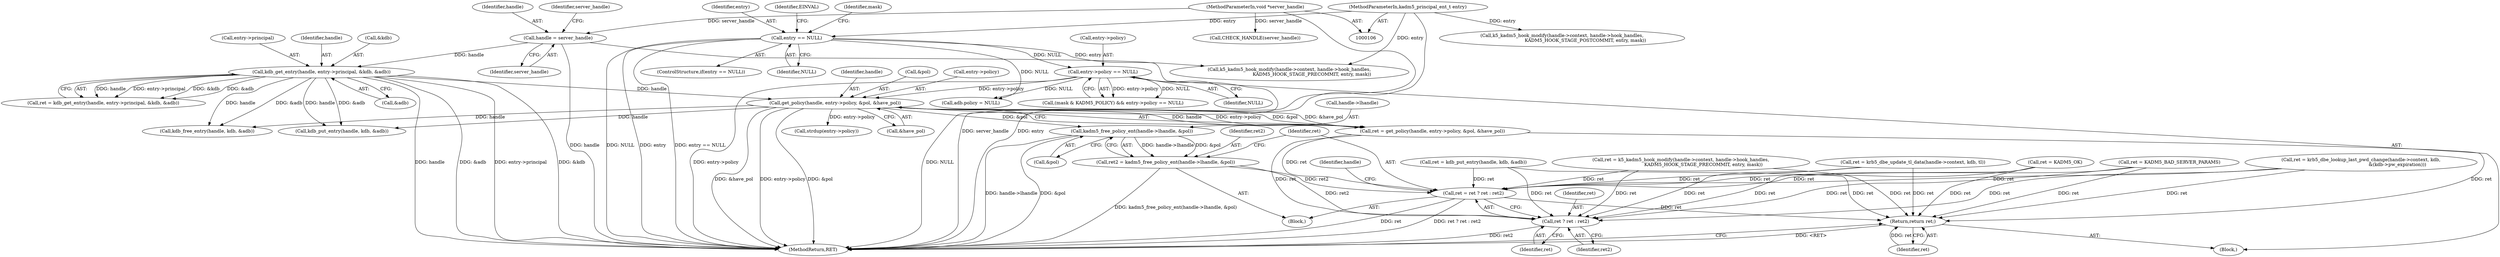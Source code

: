 digraph "0_krb5_b863de7fbf080b15e347a736fdda0a82d42f4f6b_0@API" {
"1000536" [label="(Call,kadm5_free_policy_ent(handle->lhandle, &pol))"];
"1000252" [label="(Call,get_policy(handle, entry->policy, &pol, &have_pol))"];
"1000232" [label="(Call,kdb_get_entry(handle, entry->principal, &kdb, &adb))"];
"1000123" [label="(Call,handle = server_handle)"];
"1000107" [label="(MethodParameterIn,void *server_handle)"];
"1000187" [label="(Call,entry->policy == NULL)"];
"1000133" [label="(Call,entry == NULL)"];
"1000108" [label="(MethodParameterIn,kadm5_principal_ent_t entry)"];
"1000534" [label="(Call,ret2 = kadm5_free_policy_ent(handle->lhandle, &pol))"];
"1000542" [label="(Call,ret = ret ? ret : ret2)"];
"1000553" [label="(Return,return ret;)"];
"1000544" [label="(Call,ret ? ret : ret2)"];
"1000125" [label="(Identifier,server_handle)"];
"1000546" [label="(Identifier,ret)"];
"1000257" [label="(Call,&pol)"];
"1000555" [label="(MethodReturn,RET)"];
"1000239" [label="(Call,&adb)"];
"1000191" [label="(Identifier,NULL)"];
"1000535" [label="(Identifier,ret2)"];
"1000554" [label="(Identifier,ret)"];
"1000183" [label="(Call,(mask & KADM5_POLICY) && entry->policy == NULL)"];
"1000254" [label="(Call,entry->policy)"];
"1000253" [label="(Identifier,handle)"];
"1000537" [label="(Call,handle->lhandle)"];
"1000234" [label="(Call,entry->principal)"];
"1000137" [label="(Identifier,EINVAL)"];
"1000141" [label="(Identifier,mask)"];
"1000517" [label="(Call,k5_kadm5_hook_modify(handle->context, handle->hook_handles,\n                                KADM5_HOOK_STAGE_POSTCOMMIT, entry, mask))"];
"1000533" [label="(Block,)"];
"1000534" [label="(Call,ret2 = kadm5_free_policy_ent(handle->lhandle, &pol))"];
"1000336" [label="(Call,adb.policy = NULL)"];
"1000123" [label="(Call,handle = server_handle)"];
"1000490" [label="(Call,ret = k5_kadm5_hook_modify(handle->context, handle->hook_handles,\n                               KADM5_HOOK_STAGE_PRECOMMIT, entry, mask))"];
"1000127" [label="(Identifier,server_handle)"];
"1000553" [label="(Return,return ret;)"];
"1000293" [label="(Call,ret = krb5_dbe_lookup_last_pwd_change(handle->context, kdb,\n                                                  &(kdb->pw_expiration)))"];
"1000250" [label="(Call,ret = get_policy(handle, entry->policy, &pol, &have_pol))"];
"1000549" [label="(Identifier,handle)"];
"1000505" [label="(Call,ret = kdb_put_entry(handle, kdb, &adb))"];
"1000536" [label="(Call,kadm5_free_policy_ent(handle->lhandle, &pol))"];
"1000547" [label="(Identifier,ret2)"];
"1000540" [label="(Call,&pol)"];
"1000544" [label="(Call,ret ? ret : ret2)"];
"1000281" [label="(Call,strdup(entry->policy))"];
"1000507" [label="(Call,kdb_put_entry(handle, kdb, &adb))"];
"1000188" [label="(Call,entry->policy)"];
"1000110" [label="(Block,)"];
"1000187" [label="(Call,entry->policy == NULL)"];
"1000126" [label="(Call,CHECK_HANDLE(server_handle))"];
"1000124" [label="(Identifier,handle)"];
"1000259" [label="(Call,&have_pol)"];
"1000548" [label="(Call,kdb_free_entry(handle, kdb, &adb))"];
"1000252" [label="(Call,get_policy(handle, entry->policy, &pol, &have_pol))"];
"1000452" [label="(Call,ret = krb5_dbe_update_tl_data(handle->context, kdb, tl))"];
"1000545" [label="(Identifier,ret)"];
"1000108" [label="(MethodParameterIn,kadm5_principal_ent_t entry)"];
"1000527" [label="(Call,ret = KADM5_OK)"];
"1000233" [label="(Identifier,handle)"];
"1000237" [label="(Call,&kdb)"];
"1000134" [label="(Identifier,entry)"];
"1000132" [label="(ControlStructure,if(entry == NULL))"];
"1000476" [label="(Call,ret = KADM5_BAD_SERVER_PARAMS)"];
"1000542" [label="(Call,ret = ret ? ret : ret2)"];
"1000133" [label="(Call,entry == NULL)"];
"1000230" [label="(Call,ret = kdb_get_entry(handle, entry->principal, &kdb, &adb))"];
"1000543" [label="(Identifier,ret)"];
"1000492" [label="(Call,k5_kadm5_hook_modify(handle->context, handle->hook_handles,\n                               KADM5_HOOK_STAGE_PRECOMMIT, entry, mask))"];
"1000107" [label="(MethodParameterIn,void *server_handle)"];
"1000135" [label="(Identifier,NULL)"];
"1000232" [label="(Call,kdb_get_entry(handle, entry->principal, &kdb, &adb))"];
"1000536" -> "1000534"  [label="AST: "];
"1000536" -> "1000540"  [label="CFG: "];
"1000537" -> "1000536"  [label="AST: "];
"1000540" -> "1000536"  [label="AST: "];
"1000534" -> "1000536"  [label="CFG: "];
"1000536" -> "1000555"  [label="DDG: &pol"];
"1000536" -> "1000555"  [label="DDG: handle->lhandle"];
"1000536" -> "1000534"  [label="DDG: handle->lhandle"];
"1000536" -> "1000534"  [label="DDG: &pol"];
"1000252" -> "1000536"  [label="DDG: &pol"];
"1000252" -> "1000250"  [label="AST: "];
"1000252" -> "1000259"  [label="CFG: "];
"1000253" -> "1000252"  [label="AST: "];
"1000254" -> "1000252"  [label="AST: "];
"1000257" -> "1000252"  [label="AST: "];
"1000259" -> "1000252"  [label="AST: "];
"1000250" -> "1000252"  [label="CFG: "];
"1000252" -> "1000555"  [label="DDG: &have_pol"];
"1000252" -> "1000555"  [label="DDG: entry->policy"];
"1000252" -> "1000555"  [label="DDG: &pol"];
"1000252" -> "1000250"  [label="DDG: handle"];
"1000252" -> "1000250"  [label="DDG: entry->policy"];
"1000252" -> "1000250"  [label="DDG: &pol"];
"1000252" -> "1000250"  [label="DDG: &have_pol"];
"1000232" -> "1000252"  [label="DDG: handle"];
"1000187" -> "1000252"  [label="DDG: entry->policy"];
"1000252" -> "1000281"  [label="DDG: entry->policy"];
"1000252" -> "1000507"  [label="DDG: handle"];
"1000252" -> "1000548"  [label="DDG: handle"];
"1000232" -> "1000230"  [label="AST: "];
"1000232" -> "1000239"  [label="CFG: "];
"1000233" -> "1000232"  [label="AST: "];
"1000234" -> "1000232"  [label="AST: "];
"1000237" -> "1000232"  [label="AST: "];
"1000239" -> "1000232"  [label="AST: "];
"1000230" -> "1000232"  [label="CFG: "];
"1000232" -> "1000555"  [label="DDG: &kdb"];
"1000232" -> "1000555"  [label="DDG: handle"];
"1000232" -> "1000555"  [label="DDG: &adb"];
"1000232" -> "1000555"  [label="DDG: entry->principal"];
"1000232" -> "1000230"  [label="DDG: handle"];
"1000232" -> "1000230"  [label="DDG: entry->principal"];
"1000232" -> "1000230"  [label="DDG: &kdb"];
"1000232" -> "1000230"  [label="DDG: &adb"];
"1000123" -> "1000232"  [label="DDG: handle"];
"1000232" -> "1000507"  [label="DDG: handle"];
"1000232" -> "1000507"  [label="DDG: &adb"];
"1000232" -> "1000548"  [label="DDG: handle"];
"1000232" -> "1000548"  [label="DDG: &adb"];
"1000123" -> "1000110"  [label="AST: "];
"1000123" -> "1000125"  [label="CFG: "];
"1000124" -> "1000123"  [label="AST: "];
"1000125" -> "1000123"  [label="AST: "];
"1000127" -> "1000123"  [label="CFG: "];
"1000123" -> "1000555"  [label="DDG: handle"];
"1000107" -> "1000123"  [label="DDG: server_handle"];
"1000107" -> "1000106"  [label="AST: "];
"1000107" -> "1000555"  [label="DDG: server_handle"];
"1000107" -> "1000126"  [label="DDG: server_handle"];
"1000187" -> "1000183"  [label="AST: "];
"1000187" -> "1000191"  [label="CFG: "];
"1000188" -> "1000187"  [label="AST: "];
"1000191" -> "1000187"  [label="AST: "];
"1000183" -> "1000187"  [label="CFG: "];
"1000187" -> "1000555"  [label="DDG: entry->policy"];
"1000187" -> "1000555"  [label="DDG: NULL"];
"1000187" -> "1000183"  [label="DDG: entry->policy"];
"1000187" -> "1000183"  [label="DDG: NULL"];
"1000133" -> "1000187"  [label="DDG: NULL"];
"1000187" -> "1000336"  [label="DDG: NULL"];
"1000133" -> "1000132"  [label="AST: "];
"1000133" -> "1000135"  [label="CFG: "];
"1000134" -> "1000133"  [label="AST: "];
"1000135" -> "1000133"  [label="AST: "];
"1000137" -> "1000133"  [label="CFG: "];
"1000141" -> "1000133"  [label="CFG: "];
"1000133" -> "1000555"  [label="DDG: entry"];
"1000133" -> "1000555"  [label="DDG: entry == NULL"];
"1000133" -> "1000555"  [label="DDG: NULL"];
"1000108" -> "1000133"  [label="DDG: entry"];
"1000133" -> "1000336"  [label="DDG: NULL"];
"1000133" -> "1000492"  [label="DDG: entry"];
"1000108" -> "1000106"  [label="AST: "];
"1000108" -> "1000555"  [label="DDG: entry"];
"1000108" -> "1000492"  [label="DDG: entry"];
"1000108" -> "1000517"  [label="DDG: entry"];
"1000534" -> "1000533"  [label="AST: "];
"1000535" -> "1000534"  [label="AST: "];
"1000543" -> "1000534"  [label="CFG: "];
"1000534" -> "1000555"  [label="DDG: kadm5_free_policy_ent(handle->lhandle, &pol)"];
"1000534" -> "1000542"  [label="DDG: ret2"];
"1000534" -> "1000544"  [label="DDG: ret2"];
"1000542" -> "1000533"  [label="AST: "];
"1000542" -> "1000544"  [label="CFG: "];
"1000543" -> "1000542"  [label="AST: "];
"1000544" -> "1000542"  [label="AST: "];
"1000549" -> "1000542"  [label="CFG: "];
"1000542" -> "1000555"  [label="DDG: ret"];
"1000542" -> "1000555"  [label="DDG: ret ? ret : ret2"];
"1000250" -> "1000542"  [label="DDG: ret"];
"1000527" -> "1000542"  [label="DDG: ret"];
"1000452" -> "1000542"  [label="DDG: ret"];
"1000505" -> "1000542"  [label="DDG: ret"];
"1000293" -> "1000542"  [label="DDG: ret"];
"1000476" -> "1000542"  [label="DDG: ret"];
"1000490" -> "1000542"  [label="DDG: ret"];
"1000542" -> "1000553"  [label="DDG: ret"];
"1000553" -> "1000110"  [label="AST: "];
"1000553" -> "1000554"  [label="CFG: "];
"1000554" -> "1000553"  [label="AST: "];
"1000555" -> "1000553"  [label="CFG: "];
"1000553" -> "1000555"  [label="DDG: <RET>"];
"1000554" -> "1000553"  [label="DDG: ret"];
"1000250" -> "1000553"  [label="DDG: ret"];
"1000527" -> "1000553"  [label="DDG: ret"];
"1000452" -> "1000553"  [label="DDG: ret"];
"1000505" -> "1000553"  [label="DDG: ret"];
"1000293" -> "1000553"  [label="DDG: ret"];
"1000476" -> "1000553"  [label="DDG: ret"];
"1000490" -> "1000553"  [label="DDG: ret"];
"1000544" -> "1000546"  [label="CFG: "];
"1000544" -> "1000547"  [label="CFG: "];
"1000545" -> "1000544"  [label="AST: "];
"1000546" -> "1000544"  [label="AST: "];
"1000547" -> "1000544"  [label="AST: "];
"1000544" -> "1000555"  [label="DDG: ret2"];
"1000250" -> "1000544"  [label="DDG: ret"];
"1000527" -> "1000544"  [label="DDG: ret"];
"1000452" -> "1000544"  [label="DDG: ret"];
"1000505" -> "1000544"  [label="DDG: ret"];
"1000293" -> "1000544"  [label="DDG: ret"];
"1000476" -> "1000544"  [label="DDG: ret"];
"1000490" -> "1000544"  [label="DDG: ret"];
}
